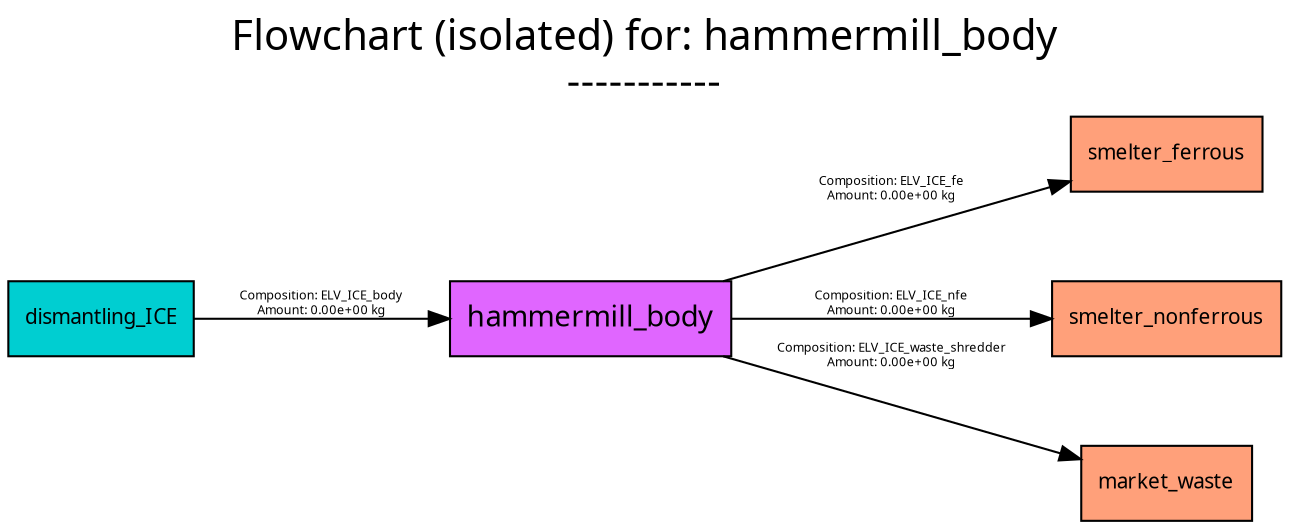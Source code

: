 digraph {
	graph [bb="0,0,570,246",
		font=Cabin,
		fontname=Cabin,
		fontsize=20,
		label="Flowchart (isolated) for: hammermill_body
-----------",
		labeljust=c,
		labelloc=tc,
		lheight=0.61,
		lp="285,220",
		lwidth=5.01,
		nodesep=0.6,
		rankdir=LR,
		ranksep=0.6
	];
	node [label="\N"];
	hammermill_body	[fillcolor=mediumorchid1,
		fontname=Cabin,
		fontsize=14,
		height=0.5,
		pos="263.5,97",
		shape=box,
		style=filled,
		width=1.7361];
	smelter_ferrous	[fillcolor=lightsalmon1,
		fontname=Cabin,
		fontsize=10,
		height=0.5,
		pos="520,176",
		shape=box,
		style=filled,
		width=1.1667];
	hammermill_body -> smelter_ferrous	[color=black,
		fontname=Cabin,
		fontsize=6,
		label="Composition: ELV_ICE_fe
Amount: 0.00e+00 kg",
		lp="398,159",
		pos="e,477.83,163.22 322.57,115.03 366.44,128.64 426.07,147.15 468.08,160.19"];
	smelter_nonferrous	[fillcolor=lightsalmon1,
		fontname=Cabin,
		fontsize=10,
		height=0.5,
		pos="520,97",
		shape=box,
		style=filled,
		width=1.3889];
	hammermill_body -> smelter_nonferrous	[color=black,
		fontname=Cabin,
		fontsize=6,
		label="Composition: ELV_ICE_nfe
Amount: 0.00e+00 kg",
		lp="398,104",
		pos="e,469.87,97 326.11,97 366.71,97 419.58,97 459.7,97"];
	market_waste	[fillcolor=lightsalmon1,
		fontname=Cabin,
		fontsize=10,
		height=0.5,
		pos="520,18",
		shape=box,
		style=filled,
		width=1.0694];
	hammermill_body -> market_waste	[color=black,
		fontname=Cabin,
		fontsize=6,
		label="Composition: ELV_ICE_waste_shredder
Amount: 0.00e+00 kg",
		lp="398,77",
		pos="e,481.3,29.704 322.57,78.975 367.66,64.978 429.4,45.812 471.55,32.728"];
	dismantling_ICE	[fillcolor=darkturquoise,
		fontname=Cabin,
		fontsize=10,
		height=0.5,
		pos="42.5,97",
		shape=box,
		style=filled,
		width=1.1806];
	dismantling_ICE -> hammermill_body	[color=black,
		fontname=Cabin,
		fontsize=6,
		label="Composition: ELV_ICE_body
Amount: 0.00e+00 kg",
		lp="143,104",
		pos="e,200.65,97 85.208,97 114.91,97 155.6,97 190.5,97"];
}
